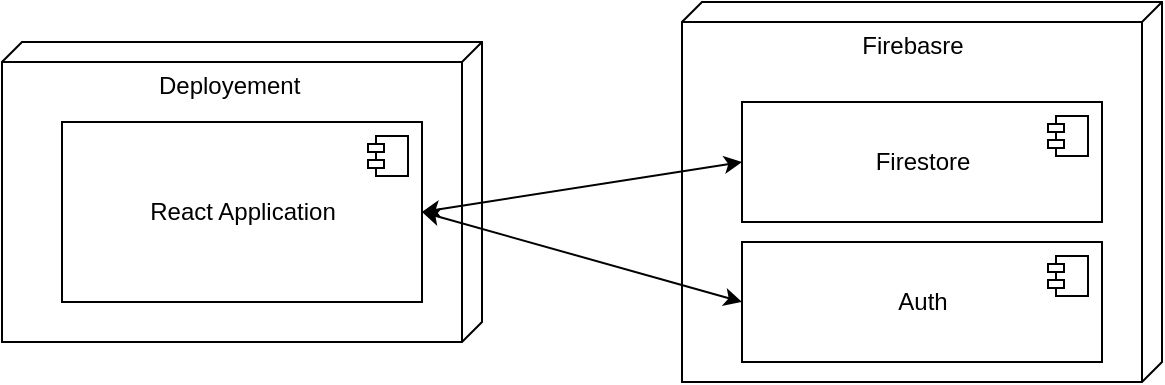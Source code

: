 <mxfile version="20.8.10" type="device"><diagram name="Seite-1" id="vd3SD6Q7ia5oVZHT6Be5"><mxGraphModel dx="1098" dy="820" grid="1" gridSize="10" guides="1" tooltips="1" connect="1" arrows="1" fold="1" page="1" pageScale="1" pageWidth="827" pageHeight="1169" math="0" shadow="0"><root><mxCell id="0"/><mxCell id="1" parent="0"/><mxCell id="rrqEguKztKPTc87xhMA--2" value="Deployement&amp;nbsp;" style="verticalAlign=top;align=center;spacingTop=8;spacingLeft=2;spacingRight=12;shape=cube;size=10;direction=south;fontStyle=0;html=1;shadow=0;" vertex="1" parent="1"><mxGeometry x="40" y="280" width="240" height="150" as="geometry"/></mxCell><mxCell id="rrqEguKztKPTc87xhMA--8" value="React Application" style="html=1;dropTarget=0;shadow=0;sketch=0;fillColor=#FFFFFF;" vertex="1" parent="1"><mxGeometry x="70" y="320" width="180" height="90" as="geometry"/></mxCell><mxCell id="rrqEguKztKPTc87xhMA--9" value="" style="shape=module;jettyWidth=8;jettyHeight=4;shadow=0;sketch=0;fillColor=#FFFFFF;" vertex="1" parent="rrqEguKztKPTc87xhMA--8"><mxGeometry x="1" width="20" height="20" relative="1" as="geometry"><mxPoint x="-27" y="7" as="offset"/></mxGeometry></mxCell><mxCell id="rrqEguKztKPTc87xhMA--10" value="Firebasre" style="verticalAlign=top;align=center;spacingTop=8;spacingLeft=2;spacingRight=12;shape=cube;size=10;direction=south;fontStyle=0;html=1;shadow=0;" vertex="1" parent="1"><mxGeometry x="380" y="260" width="240" height="190" as="geometry"/></mxCell><mxCell id="rrqEguKztKPTc87xhMA--11" value="Firestore" style="html=1;dropTarget=0;shadow=0;sketch=0;fillColor=#FFFFFF;" vertex="1" parent="1"><mxGeometry x="410" y="310" width="180" height="60" as="geometry"/></mxCell><mxCell id="rrqEguKztKPTc87xhMA--12" value="" style="shape=module;jettyWidth=8;jettyHeight=4;shadow=0;sketch=0;fillColor=#FFFFFF;" vertex="1" parent="rrqEguKztKPTc87xhMA--11"><mxGeometry x="1" width="20" height="20" relative="1" as="geometry"><mxPoint x="-27" y="7" as="offset"/></mxGeometry></mxCell><mxCell id="rrqEguKztKPTc87xhMA--13" value="Auth" style="html=1;dropTarget=0;shadow=0;sketch=0;fillColor=#FFFFFF;" vertex="1" parent="1"><mxGeometry x="410" y="380" width="180" height="60" as="geometry"/></mxCell><mxCell id="rrqEguKztKPTc87xhMA--14" value="" style="shape=module;jettyWidth=8;jettyHeight=4;shadow=0;sketch=0;fillColor=#FFFFFF;" vertex="1" parent="rrqEguKztKPTc87xhMA--13"><mxGeometry x="1" width="20" height="20" relative="1" as="geometry"><mxPoint x="-27" y="7" as="offset"/></mxGeometry></mxCell><mxCell id="rrqEguKztKPTc87xhMA--17" value="" style="endArrow=classic;startArrow=classic;html=1;rounded=0;exitX=1;exitY=0.5;exitDx=0;exitDy=0;entryX=0;entryY=0.5;entryDx=0;entryDy=0;" edge="1" parent="1" source="rrqEguKztKPTc87xhMA--8" target="rrqEguKztKPTc87xhMA--11"><mxGeometry width="50" height="50" relative="1" as="geometry"><mxPoint x="390" y="450" as="sourcePoint"/><mxPoint x="440" y="400" as="targetPoint"/></mxGeometry></mxCell><mxCell id="rrqEguKztKPTc87xhMA--18" value="" style="endArrow=classic;startArrow=classic;html=1;rounded=0;exitX=1;exitY=0.5;exitDx=0;exitDy=0;entryX=0;entryY=0.5;entryDx=0;entryDy=0;" edge="1" parent="1" source="rrqEguKztKPTc87xhMA--8" target="rrqEguKztKPTc87xhMA--13"><mxGeometry width="50" height="50" relative="1" as="geometry"><mxPoint x="260" y="375" as="sourcePoint"/><mxPoint x="420" y="350" as="targetPoint"/></mxGeometry></mxCell></root></mxGraphModel></diagram></mxfile>